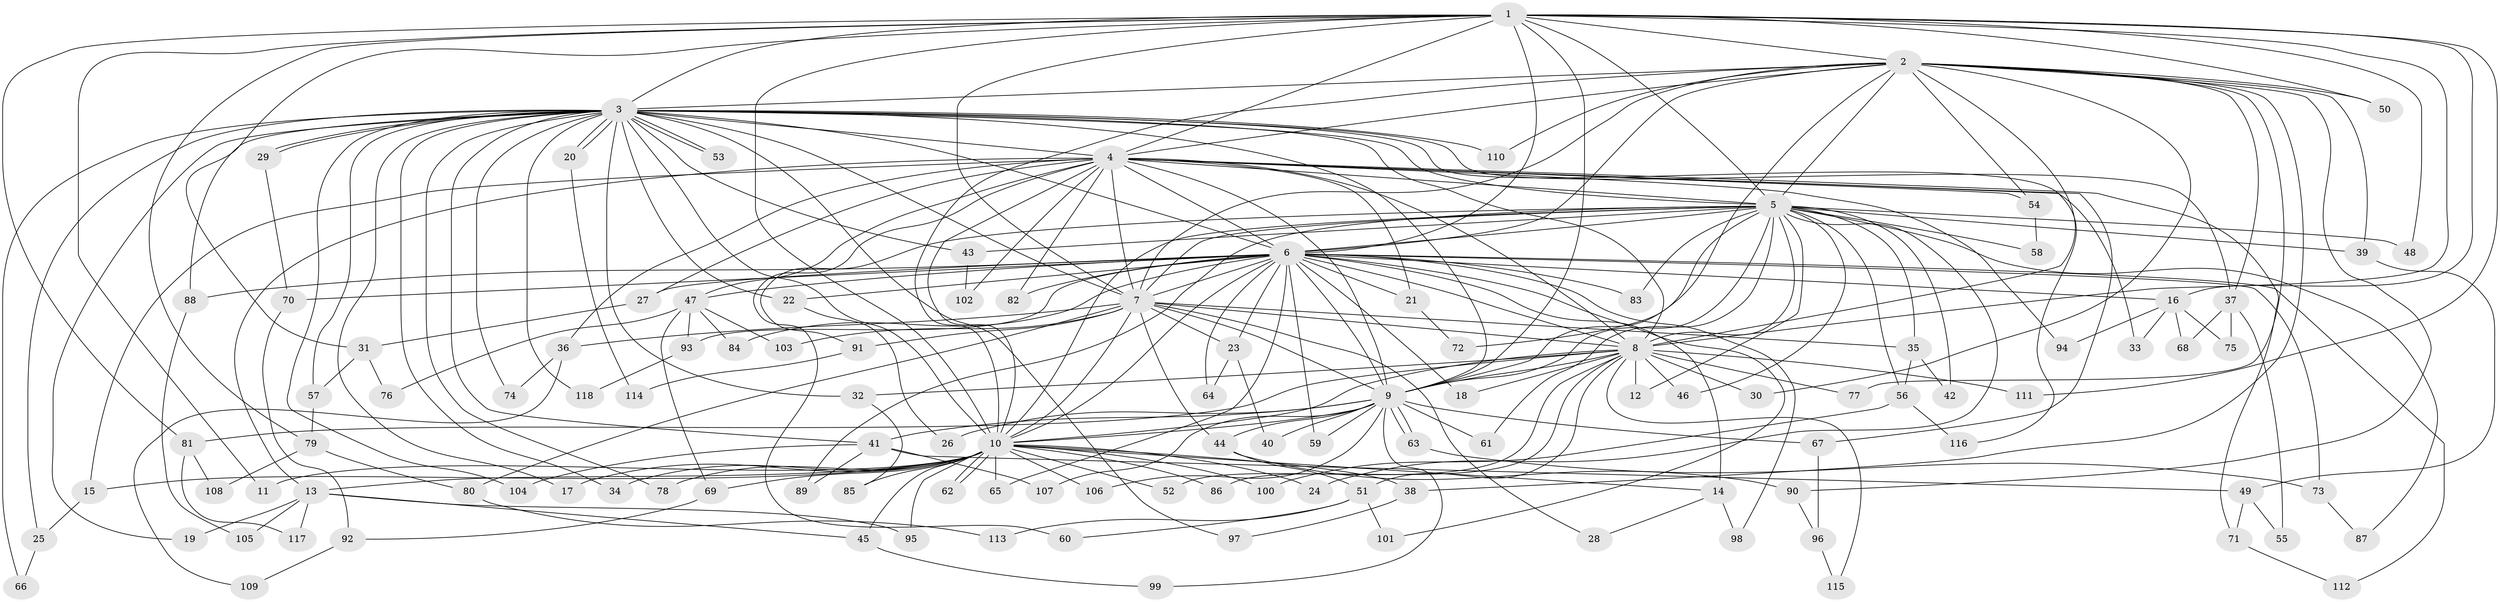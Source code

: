 // coarse degree distribution, {12: 0.01694915254237288, 41: 0.01694915254237288, 27: 0.01694915254237288, 13: 0.03389830508474576, 21: 0.01694915254237288, 2: 0.5423728813559322, 6: 0.05084745762711865, 4: 0.0847457627118644, 3: 0.13559322033898305, 5: 0.05084745762711865, 1: 0.03389830508474576}
// Generated by graph-tools (version 1.1) at 2025/17/03/04/25 18:17:36]
// undirected, 118 vertices, 261 edges
graph export_dot {
graph [start="1"]
  node [color=gray90,style=filled];
  1;
  2;
  3;
  4;
  5;
  6;
  7;
  8;
  9;
  10;
  11;
  12;
  13;
  14;
  15;
  16;
  17;
  18;
  19;
  20;
  21;
  22;
  23;
  24;
  25;
  26;
  27;
  28;
  29;
  30;
  31;
  32;
  33;
  34;
  35;
  36;
  37;
  38;
  39;
  40;
  41;
  42;
  43;
  44;
  45;
  46;
  47;
  48;
  49;
  50;
  51;
  52;
  53;
  54;
  55;
  56;
  57;
  58;
  59;
  60;
  61;
  62;
  63;
  64;
  65;
  66;
  67;
  68;
  69;
  70;
  71;
  72;
  73;
  74;
  75;
  76;
  77;
  78;
  79;
  80;
  81;
  82;
  83;
  84;
  85;
  86;
  87;
  88;
  89;
  90;
  91;
  92;
  93;
  94;
  95;
  96;
  97;
  98;
  99;
  100;
  101;
  102;
  103;
  104;
  105;
  106;
  107;
  108;
  109;
  110;
  111;
  112;
  113;
  114;
  115;
  116;
  117;
  118;
  1 -- 2;
  1 -- 3;
  1 -- 4;
  1 -- 5;
  1 -- 6;
  1 -- 7;
  1 -- 8;
  1 -- 9;
  1 -- 10;
  1 -- 11;
  1 -- 16;
  1 -- 31;
  1 -- 48;
  1 -- 50;
  1 -- 79;
  1 -- 81;
  1 -- 111;
  2 -- 3;
  2 -- 4;
  2 -- 5;
  2 -- 6;
  2 -- 7;
  2 -- 8;
  2 -- 9;
  2 -- 10;
  2 -- 30;
  2 -- 37;
  2 -- 38;
  2 -- 39;
  2 -- 50;
  2 -- 54;
  2 -- 77;
  2 -- 90;
  2 -- 110;
  3 -- 4;
  3 -- 5;
  3 -- 6;
  3 -- 7;
  3 -- 8;
  3 -- 9;
  3 -- 10;
  3 -- 17;
  3 -- 19;
  3 -- 20;
  3 -- 20;
  3 -- 22;
  3 -- 25;
  3 -- 29;
  3 -- 29;
  3 -- 32;
  3 -- 34;
  3 -- 37;
  3 -- 41;
  3 -- 43;
  3 -- 53;
  3 -- 53;
  3 -- 57;
  3 -- 66;
  3 -- 74;
  3 -- 78;
  3 -- 88;
  3 -- 97;
  3 -- 104;
  3 -- 110;
  3 -- 116;
  3 -- 118;
  4 -- 5;
  4 -- 6;
  4 -- 7;
  4 -- 8;
  4 -- 9;
  4 -- 10;
  4 -- 13;
  4 -- 15;
  4 -- 21;
  4 -- 27;
  4 -- 33;
  4 -- 36;
  4 -- 47;
  4 -- 54;
  4 -- 60;
  4 -- 67;
  4 -- 71;
  4 -- 82;
  4 -- 94;
  4 -- 102;
  5 -- 6;
  5 -- 7;
  5 -- 8;
  5 -- 9;
  5 -- 10;
  5 -- 12;
  5 -- 24;
  5 -- 35;
  5 -- 39;
  5 -- 42;
  5 -- 43;
  5 -- 46;
  5 -- 48;
  5 -- 56;
  5 -- 58;
  5 -- 61;
  5 -- 72;
  5 -- 83;
  5 -- 87;
  5 -- 89;
  5 -- 91;
  6 -- 7;
  6 -- 8;
  6 -- 9;
  6 -- 10;
  6 -- 14;
  6 -- 16;
  6 -- 18;
  6 -- 21;
  6 -- 22;
  6 -- 23;
  6 -- 27;
  6 -- 47;
  6 -- 59;
  6 -- 64;
  6 -- 65;
  6 -- 70;
  6 -- 73;
  6 -- 82;
  6 -- 83;
  6 -- 84;
  6 -- 88;
  6 -- 93;
  6 -- 98;
  6 -- 101;
  6 -- 112;
  7 -- 8;
  7 -- 9;
  7 -- 10;
  7 -- 23;
  7 -- 28;
  7 -- 35;
  7 -- 36;
  7 -- 44;
  7 -- 80;
  7 -- 91;
  7 -- 103;
  8 -- 9;
  8 -- 10;
  8 -- 12;
  8 -- 18;
  8 -- 30;
  8 -- 32;
  8 -- 46;
  8 -- 51;
  8 -- 52;
  8 -- 77;
  8 -- 81;
  8 -- 86;
  8 -- 111;
  8 -- 115;
  9 -- 10;
  9 -- 26;
  9 -- 40;
  9 -- 41;
  9 -- 44;
  9 -- 59;
  9 -- 61;
  9 -- 63;
  9 -- 63;
  9 -- 67;
  9 -- 99;
  9 -- 106;
  9 -- 107;
  10 -- 11;
  10 -- 13;
  10 -- 14;
  10 -- 15;
  10 -- 17;
  10 -- 24;
  10 -- 34;
  10 -- 38;
  10 -- 45;
  10 -- 52;
  10 -- 62;
  10 -- 62;
  10 -- 65;
  10 -- 69;
  10 -- 78;
  10 -- 85;
  10 -- 86;
  10 -- 95;
  10 -- 100;
  10 -- 106;
  13 -- 19;
  13 -- 45;
  13 -- 95;
  13 -- 105;
  13 -- 117;
  14 -- 28;
  14 -- 98;
  15 -- 25;
  16 -- 33;
  16 -- 68;
  16 -- 75;
  16 -- 94;
  20 -- 114;
  21 -- 72;
  22 -- 26;
  23 -- 40;
  23 -- 64;
  25 -- 66;
  27 -- 31;
  29 -- 70;
  31 -- 57;
  31 -- 76;
  32 -- 85;
  35 -- 42;
  35 -- 56;
  36 -- 74;
  36 -- 109;
  37 -- 55;
  37 -- 68;
  37 -- 75;
  38 -- 97;
  39 -- 49;
  41 -- 49;
  41 -- 89;
  41 -- 104;
  41 -- 107;
  43 -- 102;
  44 -- 51;
  44 -- 90;
  45 -- 99;
  47 -- 69;
  47 -- 76;
  47 -- 84;
  47 -- 93;
  47 -- 103;
  49 -- 55;
  49 -- 71;
  51 -- 60;
  51 -- 101;
  51 -- 113;
  54 -- 58;
  56 -- 100;
  56 -- 116;
  57 -- 79;
  63 -- 73;
  67 -- 96;
  69 -- 92;
  70 -- 92;
  71 -- 112;
  73 -- 87;
  79 -- 80;
  79 -- 108;
  80 -- 113;
  81 -- 108;
  81 -- 117;
  88 -- 105;
  90 -- 96;
  91 -- 114;
  92 -- 109;
  93 -- 118;
  96 -- 115;
}
